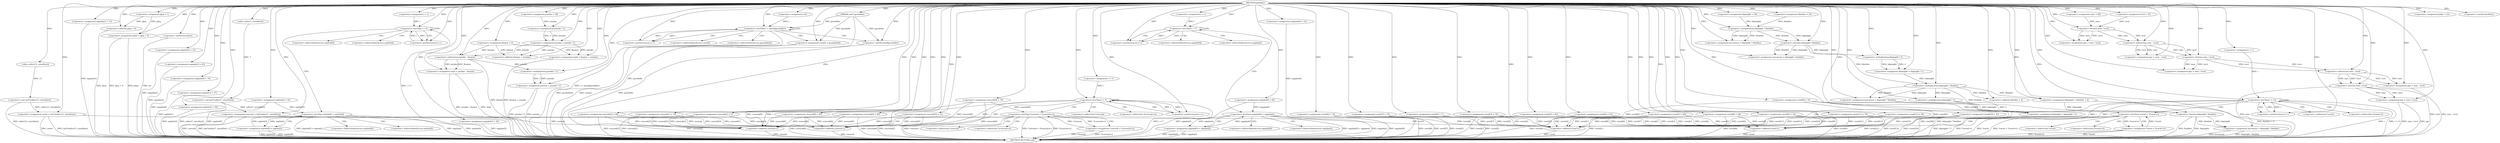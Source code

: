 digraph qyhdlwy {  
"2674777890688595053" [label = "(METHOD,qyhdlwy)" ]
"2674777890688595475" [label = "(METHOD_RETURN,void)" ]
"2674777890688595054" [label = "(PARAM,char* jpcmbdhr)" ]
"2674777890688595058" [label = "(<operator>.assignment,wmc = 80)" ]
"2674777890688595062" [label = "(<operator>.assignment,jsinnku = 38)" ]
"2674777890688595065" [label = "(<operator>.assignment,oqajzko[0] = 65)" ]
"2674777890688595072" [label = "(<operator>.assignment,jrhjw = 22)" ]
"2674777890688595076" [label = "(<operator>.assignment,glyq = 1)" ]
"2674777890688595080" [label = "(<operator>.assignment,bbpingbh = 59)" ]
"2674777890688595084" [label = "(<operator>.assignment,vnrwl = (int*)calloc(13, sizeof(int)))" ]
"2674777890688595086" [label = "(<operator>.cast,(int*)calloc(13, sizeof(int)))" ]
"2674777890688595088" [label = "(calloc,calloc(13, sizeof(int)))" ]
"2674777890688595090" [label = "(<operator>.sizeOf,sizeof(int))" ]
"2674777890688595093" [label = "(<operator>.assignment,fieejxm = 5)" ]
"2674777890688595097" [label = "(<operator>.assignment,oqajzko[1] = 75)" ]
"2674777890688595102" [label = "(<operator>.assignment,jrhjw = glyq + 6)" ]
"2674777890688595104" [label = "(<operator>.addition,glyq + 6)" ]
"2674777890688595108" [label = "(<operator>.assignment,vnrwl[0] = 32)" ]
"2674777890688595114" [label = "(<operator>.assignment,lfmbfmt = 36)" ]
"2674777890688595117" [label = "(<operator>.assignment,czseuub = (int*)calloc(7, sizeof(int)))" ]
"2674777890688595119" [label = "(<operator>.cast,(int*)calloc(7, sizeof(int)))" ]
"2674777890688595121" [label = "(calloc,calloc(7, sizeof(int)))" ]
"2674777890688595123" [label = "(<operator>.sizeOf,sizeof(int))" ]
"2674777890688595125" [label = "(<operator>.assignment,oqajzko[2] = 14)" ]
"2674777890688595130" [label = "(<operator>.assignment,oqajzko[3] = 65)" ]
"2674777890688595137" [label = "(<operator>.assignment,czseuub[0] = 76)" ]
"2674777890688595142" [label = "(<operator>.assignment,oqajzko[4] = 16)" ]
"2674777890688595147" [label = "(<operator>.assignment,wgrbw[0] = 55)" ]
"2674777890688595152" [label = "(<operator>.assignment,wgrbw[1] = 37)" ]
"2674777890688595158" [label = "(<operator>.assignment,wgrbw[2] = 39)" ]
"2674777890688595163" [label = "(<operator>.assignment,czseuub[1] = 70)" ]
"2674777890688595171" [label = "(<operator>.assignment,i = 1)" ]
"2674777890688595174" [label = "(<operator>.lessThan,i < 3)" ]
"2674777890688595177" [label = "(<operator>.postIncrement,i++)" ]
"2674777890688595181" [label = "(<operator>.lessThan,wgrbw[0] < wgrbw[i])" ]
"2674777890688595189" [label = "(<operator>.assignment,wgrbw[0] = wgrbw[i])" ]
"2674777890688595196" [label = "(<operator>.assignment,oqajzko[5] = 18)" ]
"2674777890688595201" [label = "(<operator>.assignment,muvzmxai = bbpingbh * lfmbfmt)" ]
"2674777890688595203" [label = "(<operator>.multiplication,bbpingbh * lfmbfmt)" ]
"2674777890688595206" [label = "(<operator>.assignment,czseuub[2] = 5)" ]
"2674777890688595211" [label = "(<operator>.assignment,jsinnku = jsinnku * 2)" ]
"2674777890688595213" [label = "(<operator>.multiplication,jsinnku * 2)" ]
"2674777890688595216" [label = "(<operator>.assignment,vnrwl[1] = 66)" ]
"2674777890688595221" [label = "(<operator>.assignment,wqih = fieejxm + jsinnku)" ]
"2674777890688595223" [label = "(<operator>.addition,fieejxm + jsinnku)" ]
"2674777890688595226" [label = "(<operator>.assignment,wqih = jsinnku - fieejxm)" ]
"2674777890688595228" [label = "(<operator>.subtraction,jsinnku - fieejxm)" ]
"2674777890688595232" [label = "(<operator>.assignment,i=0)" ]
"2674777890688595235" [label = "(<operator>.lessThan,i < sizeof(jpcmbdhr))" ]
"2674777890688595237" [label = "(<operator>.sizeOf,sizeof(jpcmbdhr))" ]
"2674777890688595239" [label = "(<operator>.postIncrement,i++)" ]
"2674777890688595242" [label = "(<operator>.assignment,casu[i] = jpcmbdhr[i])" ]
"2674777890688595249" [label = "(<operator>.assignment,vnrwl[2] = 92)" ]
"2674777890688595254" [label = "(<operator>.assignment,czseuub[3] = 68)" ]
"2674777890688595259" [label = "(<operator>.assignment,jsinnku = jsinnku * 2)" ]
"2674777890688595261" [label = "(<operator>.multiplication,jsinnku * 2)" ]
"2674777890688595264" [label = "(<operator>.assignment,vnrwl[3] = 78)" ]
"2674777890688595270" [label = "(<operator>.assignment,txvd = 32)" ]
"2674777890688595273" [label = "(<operator>.assignment,czseuub[4] = 96)" ]
"2674777890688595278" [label = "(<operator>.assignment,czseuub[5] = 12)" ]
"2674777890688595283" [label = "(<operator>.assignment,vnrwl[4] = 45)" ]
"2674777890688595288" [label = "(<operator>.assignment,oqajzko[6] = 14)" ]
"2674777890688595293" [label = "(<operator>.assignment,vnrwl[5] = 7)" ]
"2674777890688595298" [label = "(<operator>.assignment,muvzmxai = bbpingbh / lfmbfmt)" ]
"2674777890688595300" [label = "(<operator>.division,bbpingbh / lfmbfmt)" ]
"2674777890688595303" [label = "(<operator>.assignment,czseuub[6] = 66)" ]
"2674777890688595310" [label = "(<operator>.assignment,i = 1)" ]
"2674777890688595313" [label = "(<operator>.lessThan,i < 7)" ]
"2674777890688595316" [label = "(<operator>.postIncrement,i++)" ]
"2674777890688595320" [label = "(<operator>.lessThan,oqajzko[0] < oqajzko[i])" ]
"2674777890688595328" [label = "(<operator>.assignment,oqajzko[0] = oqajzko[i])" ]
"2674777890688595335" [label = "(<operator>.assignment,vnrwl[6] = 74)" ]
"2674777890688595342" [label = "(<operator>.assignment,i = 1)" ]
"2674777890688595345" [label = "(<operator>.lessThan,i < 7)" ]
"2674777890688595348" [label = "(<operator>.postIncrement,i++)" ]
"2674777890688595352" [label = "(<operator>.lessThan,*czseuub < *(czseuub+i))" ]
"2674777890688595356" [label = "(<operator>.addition,czseuub+i)" ]
"2674777890688595360" [label = "(<operator>.assignment,*czseuub = *(czseuub+i))" ]
"2674777890688595364" [label = "(<operator>.addition,czseuub+i)" ]
"2674777890688595367" [label = "(<operator>.assignment,bbpingbh = bbpingbh * 2)" ]
"2674777890688595369" [label = "(<operator>.multiplication,bbpingbh * 2)" ]
"2674777890688595372" [label = "(<operator>.assignment,vnrwl[7] = 70)" ]
"2674777890688595377" [label = "(<operator>.assignment,muvzmxai = bbpingbh * lfmbfmt)" ]
"2674777890688595379" [label = "(<operator>.multiplication,bbpingbh * lfmbfmt)" ]
"2674777890688595383" [label = "(<operator>.assignment,vnrwl[8] = 48)" ]
"2674777890688595388" [label = "(<operator>.assignment,ppr = wmc / txvd)" ]
"2674777890688595390" [label = "(<operator>.division,wmc / txvd)" ]
"2674777890688595393" [label = "(<operator>.assignment,bbpingbh = bbpingbh * 2)" ]
"2674777890688595395" [label = "(<operator>.multiplication,bbpingbh * 2)" ]
"2674777890688595398" [label = "(<operator>.assignment,bbpingbh = lfmbfmt + 6)" ]
"2674777890688595400" [label = "(<operator>.addition,lfmbfmt + 6)" ]
"2674777890688595403" [label = "(<operator>.assignment,ppr = wmc - txvd)" ]
"2674777890688595405" [label = "(<operator>.subtraction,wmc - txvd)" ]
"2674777890688595408" [label = "(<operator>.assignment,ppr = wmc / txvd)" ]
"2674777890688595410" [label = "(<operator>.division,wmc / txvd)" ]
"2674777890688595413" [label = "(<operator>.assignment,vnrwl[9] = 42)" ]
"2674777890688595418" [label = "(<operator>.assignment,muvzmxai = bbpingbh / lfmbfmt)" ]
"2674777890688595420" [label = "(<operator>.division,bbpingbh / lfmbfmt)" ]
"2674777890688595423" [label = "(<operator>.assignment,vnrwl[10] = 52)" ]
"2674777890688595428" [label = "(<operator>.assignment,vnrwl[11] = 70)" ]
"2674777890688595433" [label = "(<operator>.assignment,ppr = wmc - txvd)" ]
"2674777890688595435" [label = "(<operator>.subtraction,wmc - txvd)" ]
"2674777890688595438" [label = "(<operator>.assignment,vnrwl[12] = 96)" ]
"2674777890688595445" [label = "(<operator>.assignment,i = 1)" ]
"2674777890688595448" [label = "(<operator>.lessThan,i < 13)" ]
"2674777890688595451" [label = "(<operator>.postIncrement,i++)" ]
"2674777890688595455" [label = "(<operator>.lessThan,*vnrwl < *(vnrwl+i))" ]
"2674777890688595459" [label = "(<operator>.addition,vnrwl+i)" ]
"2674777890688595463" [label = "(<operator>.assignment,*vnrwl = *(vnrwl+i))" ]
"2674777890688595467" [label = "(<operator>.addition,vnrwl+i)" ]
"2674777890688595470" [label = "(<operator>.assignment,ppr = wmc / txvd)" ]
"2674777890688595472" [label = "(<operator>.division,wmc / txvd)" ]
"2674777890688595182" [label = "(<operator>.indirectIndexAccess,wgrbw[0])" ]
"2674777890688595185" [label = "(<operator>.indirectIndexAccess,wgrbw[i])" ]
"2674777890688595190" [label = "(<operator>.indirectIndexAccess,wgrbw[0])" ]
"2674777890688595193" [label = "(<operator>.indirectIndexAccess,wgrbw[i])" ]
"2674777890688595243" [label = "(<operator>.indirectIndexAccess,casu[i])" ]
"2674777890688595246" [label = "(<operator>.indirectIndexAccess,jpcmbdhr[i])" ]
"2674777890688595321" [label = "(<operator>.indirectIndexAccess,oqajzko[0])" ]
"2674777890688595324" [label = "(<operator>.indirectIndexAccess,oqajzko[i])" ]
"2674777890688595329" [label = "(<operator>.indirectIndexAccess,oqajzko[0])" ]
"2674777890688595332" [label = "(<operator>.indirectIndexAccess,oqajzko[i])" ]
"2674777890688595353" [label = "(<operator>.indirection,*czseuub)" ]
"2674777890688595355" [label = "(<operator>.indirection,*(czseuub+i))" ]
"2674777890688595361" [label = "(<operator>.indirection,*czseuub)" ]
"2674777890688595363" [label = "(<operator>.indirection,*(czseuub+i))" ]
"2674777890688595456" [label = "(<operator>.indirection,*vnrwl)" ]
"2674777890688595458" [label = "(<operator>.indirection,*(vnrwl+i))" ]
"2674777890688595464" [label = "(<operator>.indirection,*vnrwl)" ]
"2674777890688595466" [label = "(<operator>.indirection,*(vnrwl+i))" ]
  "2674777890688595237" -> "2674777890688595475"  [ label = "DDG: jpcmbdhr"] 
  "2674777890688595320" -> "2674777890688595475"  [ label = "DDG: oqajzko[0] < oqajzko[i]"] 
  "2674777890688595104" -> "2674777890688595475"  [ label = "DDG: glyq"] 
  "2674777890688595364" -> "2674777890688595475"  [ label = "DDG: czseuub"] 
  "2674777890688595123" -> "2674777890688595475"  [ label = "DDG: int"] 
  "2674777890688595242" -> "2674777890688595475"  [ label = "DDG: jpcmbdhr[i]"] 
  "2674777890688595352" -> "2674777890688595475"  [ label = "DDG: *(czseuub+i)"] 
  "2674777890688595216" -> "2674777890688595475"  [ label = "DDG: vnrwl[1]"] 
  "2674777890688595189" -> "2674777890688595475"  [ label = "DDG: wgrbw[i]"] 
  "2674777890688595398" -> "2674777890688595475"  [ label = "DDG: lfmbfmt + 6"] 
  "2674777890688595377" -> "2674777890688595475"  [ label = "DDG: bbpingbh * lfmbfmt"] 
  "2674777890688595472" -> "2674777890688595475"  [ label = "DDG: txvd"] 
  "2674777890688595108" -> "2674777890688595475"  [ label = "DDG: vnrwl[0]"] 
  "2674777890688595206" -> "2674777890688595475"  [ label = "DDG: czseuub[2]"] 
  "2674777890688595420" -> "2674777890688595475"  [ label = "DDG: bbpingbh"] 
  "2674777890688595448" -> "2674777890688595475"  [ label = "DDG: i < 13"] 
  "2674777890688595328" -> "2674777890688595475"  [ label = "DDG: oqajzko[0]"] 
  "2674777890688595335" -> "2674777890688595475"  [ label = "DDG: vnrwl[6]"] 
  "2674777890688595084" -> "2674777890688595475"  [ label = "DDG: vnrwl"] 
  "2674777890688595117" -> "2674777890688595475"  [ label = "DDG: (int*)calloc(7, sizeof(int))"] 
  "2674777890688595259" -> "2674777890688595475"  [ label = "DDG: jsinnku"] 
  "2674777890688595463" -> "2674777890688595475"  [ label = "DDG: *vnrwl"] 
  "2674777890688595137" -> "2674777890688595475"  [ label = "DDG: czseuub[0]"] 
  "2674777890688595119" -> "2674777890688595475"  [ label = "DDG: calloc(7, sizeof(int))"] 
  "2674777890688595423" -> "2674777890688595475"  [ label = "DDG: vnrwl[10]"] 
  "2674777890688595428" -> "2674777890688595475"  [ label = "DDG: vnrwl[11]"] 
  "2674777890688595372" -> "2674777890688595475"  [ label = "DDG: vnrwl[7]"] 
  "2674777890688595158" -> "2674777890688595475"  [ label = "DDG: wgrbw[2]"] 
  "2674777890688595472" -> "2674777890688595475"  [ label = "DDG: wmc"] 
  "2674777890688595142" -> "2674777890688595475"  [ label = "DDG: oqajzko[4]"] 
  "2674777890688595249" -> "2674777890688595475"  [ label = "DDG: vnrwl[2]"] 
  "2674777890688595352" -> "2674777890688595475"  [ label = "DDG: *czseuub"] 
  "2674777890688595455" -> "2674777890688595475"  [ label = "DDG: *(vnrwl+i)"] 
  "2674777890688595152" -> "2674777890688595475"  [ label = "DDG: wgrbw[1]"] 
  "2674777890688595345" -> "2674777890688595475"  [ label = "DDG: i < 7"] 
  "2674777890688595438" -> "2674777890688595475"  [ label = "DDG: vnrwl[12]"] 
  "2674777890688595320" -> "2674777890688595475"  [ label = "DDG: oqajzko[i]"] 
  "2674777890688595470" -> "2674777890688595475"  [ label = "DDG: wmc / txvd"] 
  "2674777890688595383" -> "2674777890688595475"  [ label = "DDG: vnrwl[8]"] 
  "2674777890688595470" -> "2674777890688595475"  [ label = "DDG: ppr"] 
  "2674777890688595360" -> "2674777890688595475"  [ label = "DDG: *czseuub"] 
  "2674777890688595448" -> "2674777890688595475"  [ label = "DDG: i"] 
  "2674777890688595102" -> "2674777890688595475"  [ label = "DDG: jrhjw"] 
  "2674777890688595226" -> "2674777890688595475"  [ label = "DDG: wqih"] 
  "2674777890688595360" -> "2674777890688595475"  [ label = "DDG: *(czseuub+i)"] 
  "2674777890688595463" -> "2674777890688595475"  [ label = "DDG: *(vnrwl+i)"] 
  "2674777890688595320" -> "2674777890688595475"  [ label = "DDG: oqajzko[0]"] 
  "2674777890688595181" -> "2674777890688595475"  [ label = "DDG: wgrbw[0] < wgrbw[i]"] 
  "2674777890688595174" -> "2674777890688595475"  [ label = "DDG: i < 3"] 
  "2674777890688595455" -> "2674777890688595475"  [ label = "DDG: *vnrwl"] 
  "2674777890688595288" -> "2674777890688595475"  [ label = "DDG: oqajzko[6]"] 
  "2674777890688595242" -> "2674777890688595475"  [ label = "DDG: casu[i]"] 
  "2674777890688595125" -> "2674777890688595475"  [ label = "DDG: oqajzko[2]"] 
  "2674777890688595221" -> "2674777890688595475"  [ label = "DDG: fieejxm + jsinnku"] 
  "2674777890688595418" -> "2674777890688595475"  [ label = "DDG: bbpingbh / lfmbfmt"] 
  "2674777890688595084" -> "2674777890688595475"  [ label = "DDG: (int*)calloc(13, sizeof(int))"] 
  "2674777890688595303" -> "2674777890688595475"  [ label = "DDG: czseuub[6]"] 
  "2674777890688595356" -> "2674777890688595475"  [ label = "DDG: czseuub"] 
  "2674777890688595102" -> "2674777890688595475"  [ label = "DDG: glyq + 6"] 
  "2674777890688595228" -> "2674777890688595475"  [ label = "DDG: fieejxm"] 
  "2674777890688595278" -> "2674777890688595475"  [ label = "DDG: czseuub[5]"] 
  "2674777890688595181" -> "2674777890688595475"  [ label = "DDG: wgrbw[i]"] 
  "2674777890688595283" -> "2674777890688595475"  [ label = "DDG: vnrwl[4]"] 
  "2674777890688595054" -> "2674777890688595475"  [ label = "DDG: jpcmbdhr"] 
  "2674777890688595147" -> "2674777890688595475"  [ label = "DDG: wgrbw[0]"] 
  "2674777890688595273" -> "2674777890688595475"  [ label = "DDG: czseuub[4]"] 
  "2674777890688595254" -> "2674777890688595475"  [ label = "DDG: czseuub[3]"] 
  "2674777890688595352" -> "2674777890688595475"  [ label = "DDG: *czseuub < *(czseuub+i)"] 
  "2674777890688595117" -> "2674777890688595475"  [ label = "DDG: czseuub"] 
  "2674777890688595259" -> "2674777890688595475"  [ label = "DDG: jsinnku * 2"] 
  "2674777890688595393" -> "2674777890688595475"  [ label = "DDG: bbpingbh * 2"] 
  "2674777890688595181" -> "2674777890688595475"  [ label = "DDG: wgrbw[0]"] 
  "2674777890688595413" -> "2674777890688595475"  [ label = "DDG: vnrwl[9]"] 
  "2674777890688595163" -> "2674777890688595475"  [ label = "DDG: czseuub[1]"] 
  "2674777890688595467" -> "2674777890688595475"  [ label = "DDG: vnrwl"] 
  "2674777890688595264" -> "2674777890688595475"  [ label = "DDG: vnrwl[3]"] 
  "2674777890688595235" -> "2674777890688595475"  [ label = "DDG: i < sizeof(jpcmbdhr)"] 
  "2674777890688595196" -> "2674777890688595475"  [ label = "DDG: oqajzko[5]"] 
  "2674777890688595420" -> "2674777890688595475"  [ label = "DDG: lfmbfmt"] 
  "2674777890688595459" -> "2674777890688595475"  [ label = "DDG: vnrwl"] 
  "2674777890688595189" -> "2674777890688595475"  [ label = "DDG: wgrbw[0]"] 
  "2674777890688595293" -> "2674777890688595475"  [ label = "DDG: vnrwl[5]"] 
  "2674777890688595130" -> "2674777890688595475"  [ label = "DDG: oqajzko[3]"] 
  "2674777890688595433" -> "2674777890688595475"  [ label = "DDG: wmc - txvd"] 
  "2674777890688595097" -> "2674777890688595475"  [ label = "DDG: oqajzko[1]"] 
  "2674777890688595065" -> "2674777890688595475"  [ label = "DDG: oqajzko[0]"] 
  "2674777890688595226" -> "2674777890688595475"  [ label = "DDG: jsinnku - fieejxm"] 
  "2674777890688595086" -> "2674777890688595475"  [ label = "DDG: calloc(13, sizeof(int))"] 
  "2674777890688595418" -> "2674777890688595475"  [ label = "DDG: muvzmxai"] 
  "2674777890688595328" -> "2674777890688595475"  [ label = "DDG: oqajzko[i]"] 
  "2674777890688595455" -> "2674777890688595475"  [ label = "DDG: *vnrwl < *(vnrwl+i)"] 
  "2674777890688595053" -> "2674777890688595054"  [ label = "DDG: "] 
  "2674777890688595053" -> "2674777890688595058"  [ label = "DDG: "] 
  "2674777890688595053" -> "2674777890688595062"  [ label = "DDG: "] 
  "2674777890688595053" -> "2674777890688595065"  [ label = "DDG: "] 
  "2674777890688595053" -> "2674777890688595072"  [ label = "DDG: "] 
  "2674777890688595053" -> "2674777890688595076"  [ label = "DDG: "] 
  "2674777890688595053" -> "2674777890688595080"  [ label = "DDG: "] 
  "2674777890688595086" -> "2674777890688595084"  [ label = "DDG: calloc(13, sizeof(int))"] 
  "2674777890688595053" -> "2674777890688595084"  [ label = "DDG: "] 
  "2674777890688595088" -> "2674777890688595086"  [ label = "DDG: 13"] 
  "2674777890688595053" -> "2674777890688595088"  [ label = "DDG: "] 
  "2674777890688595053" -> "2674777890688595090"  [ label = "DDG: "] 
  "2674777890688595053" -> "2674777890688595093"  [ label = "DDG: "] 
  "2674777890688595053" -> "2674777890688595097"  [ label = "DDG: "] 
  "2674777890688595076" -> "2674777890688595102"  [ label = "DDG: glyq"] 
  "2674777890688595053" -> "2674777890688595102"  [ label = "DDG: "] 
  "2674777890688595076" -> "2674777890688595104"  [ label = "DDG: glyq"] 
  "2674777890688595053" -> "2674777890688595104"  [ label = "DDG: "] 
  "2674777890688595053" -> "2674777890688595108"  [ label = "DDG: "] 
  "2674777890688595053" -> "2674777890688595114"  [ label = "DDG: "] 
  "2674777890688595119" -> "2674777890688595117"  [ label = "DDG: calloc(7, sizeof(int))"] 
  "2674777890688595053" -> "2674777890688595117"  [ label = "DDG: "] 
  "2674777890688595121" -> "2674777890688595119"  [ label = "DDG: 7"] 
  "2674777890688595053" -> "2674777890688595121"  [ label = "DDG: "] 
  "2674777890688595053" -> "2674777890688595123"  [ label = "DDG: "] 
  "2674777890688595053" -> "2674777890688595125"  [ label = "DDG: "] 
  "2674777890688595053" -> "2674777890688595130"  [ label = "DDG: "] 
  "2674777890688595053" -> "2674777890688595137"  [ label = "DDG: "] 
  "2674777890688595053" -> "2674777890688595142"  [ label = "DDG: "] 
  "2674777890688595053" -> "2674777890688595147"  [ label = "DDG: "] 
  "2674777890688595053" -> "2674777890688595152"  [ label = "DDG: "] 
  "2674777890688595053" -> "2674777890688595158"  [ label = "DDG: "] 
  "2674777890688595053" -> "2674777890688595163"  [ label = "DDG: "] 
  "2674777890688595053" -> "2674777890688595171"  [ label = "DDG: "] 
  "2674777890688595177" -> "2674777890688595174"  [ label = "DDG: i"] 
  "2674777890688595171" -> "2674777890688595174"  [ label = "DDG: i"] 
  "2674777890688595053" -> "2674777890688595174"  [ label = "DDG: "] 
  "2674777890688595174" -> "2674777890688595177"  [ label = "DDG: i"] 
  "2674777890688595053" -> "2674777890688595177"  [ label = "DDG: "] 
  "2674777890688595147" -> "2674777890688595181"  [ label = "DDG: wgrbw[0]"] 
  "2674777890688595189" -> "2674777890688595181"  [ label = "DDG: wgrbw[0]"] 
  "2674777890688595181" -> "2674777890688595189"  [ label = "DDG: wgrbw[i]"] 
  "2674777890688595053" -> "2674777890688595196"  [ label = "DDG: "] 
  "2674777890688595203" -> "2674777890688595201"  [ label = "DDG: bbpingbh"] 
  "2674777890688595203" -> "2674777890688595201"  [ label = "DDG: lfmbfmt"] 
  "2674777890688595053" -> "2674777890688595201"  [ label = "DDG: "] 
  "2674777890688595080" -> "2674777890688595203"  [ label = "DDG: bbpingbh"] 
  "2674777890688595053" -> "2674777890688595203"  [ label = "DDG: "] 
  "2674777890688595114" -> "2674777890688595203"  [ label = "DDG: lfmbfmt"] 
  "2674777890688595053" -> "2674777890688595206"  [ label = "DDG: "] 
  "2674777890688595213" -> "2674777890688595211"  [ label = "DDG: jsinnku"] 
  "2674777890688595213" -> "2674777890688595211"  [ label = "DDG: 2"] 
  "2674777890688595053" -> "2674777890688595211"  [ label = "DDG: "] 
  "2674777890688595062" -> "2674777890688595213"  [ label = "DDG: jsinnku"] 
  "2674777890688595053" -> "2674777890688595213"  [ label = "DDG: "] 
  "2674777890688595053" -> "2674777890688595216"  [ label = "DDG: "] 
  "2674777890688595093" -> "2674777890688595221"  [ label = "DDG: fieejxm"] 
  "2674777890688595053" -> "2674777890688595221"  [ label = "DDG: "] 
  "2674777890688595211" -> "2674777890688595221"  [ label = "DDG: jsinnku"] 
  "2674777890688595093" -> "2674777890688595223"  [ label = "DDG: fieejxm"] 
  "2674777890688595053" -> "2674777890688595223"  [ label = "DDG: "] 
  "2674777890688595211" -> "2674777890688595223"  [ label = "DDG: jsinnku"] 
  "2674777890688595228" -> "2674777890688595226"  [ label = "DDG: jsinnku"] 
  "2674777890688595228" -> "2674777890688595226"  [ label = "DDG: fieejxm"] 
  "2674777890688595053" -> "2674777890688595226"  [ label = "DDG: "] 
  "2674777890688595053" -> "2674777890688595228"  [ label = "DDG: "] 
  "2674777890688595211" -> "2674777890688595228"  [ label = "DDG: jsinnku"] 
  "2674777890688595093" -> "2674777890688595228"  [ label = "DDG: fieejxm"] 
  "2674777890688595053" -> "2674777890688595232"  [ label = "DDG: "] 
  "2674777890688595239" -> "2674777890688595235"  [ label = "DDG: i"] 
  "2674777890688595232" -> "2674777890688595235"  [ label = "DDG: i"] 
  "2674777890688595053" -> "2674777890688595235"  [ label = "DDG: "] 
  "2674777890688595054" -> "2674777890688595235"  [ label = "DDG: jpcmbdhr"] 
  "2674777890688595054" -> "2674777890688595237"  [ label = "DDG: jpcmbdhr"] 
  "2674777890688595053" -> "2674777890688595237"  [ label = "DDG: "] 
  "2674777890688595235" -> "2674777890688595239"  [ label = "DDG: i"] 
  "2674777890688595053" -> "2674777890688595239"  [ label = "DDG: "] 
  "2674777890688595054" -> "2674777890688595242"  [ label = "DDG: jpcmbdhr"] 
  "2674777890688595053" -> "2674777890688595242"  [ label = "DDG: "] 
  "2674777890688595053" -> "2674777890688595249"  [ label = "DDG: "] 
  "2674777890688595053" -> "2674777890688595254"  [ label = "DDG: "] 
  "2674777890688595261" -> "2674777890688595259"  [ label = "DDG: jsinnku"] 
  "2674777890688595261" -> "2674777890688595259"  [ label = "DDG: 2"] 
  "2674777890688595053" -> "2674777890688595259"  [ label = "DDG: "] 
  "2674777890688595228" -> "2674777890688595261"  [ label = "DDG: jsinnku"] 
  "2674777890688595053" -> "2674777890688595261"  [ label = "DDG: "] 
  "2674777890688595053" -> "2674777890688595264"  [ label = "DDG: "] 
  "2674777890688595053" -> "2674777890688595270"  [ label = "DDG: "] 
  "2674777890688595053" -> "2674777890688595273"  [ label = "DDG: "] 
  "2674777890688595053" -> "2674777890688595278"  [ label = "DDG: "] 
  "2674777890688595053" -> "2674777890688595283"  [ label = "DDG: "] 
  "2674777890688595053" -> "2674777890688595288"  [ label = "DDG: "] 
  "2674777890688595053" -> "2674777890688595293"  [ label = "DDG: "] 
  "2674777890688595300" -> "2674777890688595298"  [ label = "DDG: bbpingbh"] 
  "2674777890688595300" -> "2674777890688595298"  [ label = "DDG: lfmbfmt"] 
  "2674777890688595053" -> "2674777890688595298"  [ label = "DDG: "] 
  "2674777890688595203" -> "2674777890688595300"  [ label = "DDG: bbpingbh"] 
  "2674777890688595053" -> "2674777890688595300"  [ label = "DDG: "] 
  "2674777890688595203" -> "2674777890688595300"  [ label = "DDG: lfmbfmt"] 
  "2674777890688595053" -> "2674777890688595303"  [ label = "DDG: "] 
  "2674777890688595053" -> "2674777890688595310"  [ label = "DDG: "] 
  "2674777890688595310" -> "2674777890688595313"  [ label = "DDG: i"] 
  "2674777890688595316" -> "2674777890688595313"  [ label = "DDG: i"] 
  "2674777890688595053" -> "2674777890688595313"  [ label = "DDG: "] 
  "2674777890688595313" -> "2674777890688595316"  [ label = "DDG: i"] 
  "2674777890688595053" -> "2674777890688595316"  [ label = "DDG: "] 
  "2674777890688595328" -> "2674777890688595320"  [ label = "DDG: oqajzko[0]"] 
  "2674777890688595065" -> "2674777890688595320"  [ label = "DDG: oqajzko[0]"] 
  "2674777890688595320" -> "2674777890688595328"  [ label = "DDG: oqajzko[i]"] 
  "2674777890688595053" -> "2674777890688595335"  [ label = "DDG: "] 
  "2674777890688595053" -> "2674777890688595342"  [ label = "DDG: "] 
  "2674777890688595342" -> "2674777890688595345"  [ label = "DDG: i"] 
  "2674777890688595348" -> "2674777890688595345"  [ label = "DDG: i"] 
  "2674777890688595053" -> "2674777890688595345"  [ label = "DDG: "] 
  "2674777890688595053" -> "2674777890688595348"  [ label = "DDG: "] 
  "2674777890688595345" -> "2674777890688595348"  [ label = "DDG: i"] 
  "2674777890688595137" -> "2674777890688595352"  [ label = "DDG: czseuub[0]"] 
  "2674777890688595360" -> "2674777890688595352"  [ label = "DDG: *czseuub"] 
  "2674777890688595206" -> "2674777890688595356"  [ label = "DDG: czseuub[2]"] 
  "2674777890688595137" -> "2674777890688595356"  [ label = "DDG: czseuub[0]"] 
  "2674777890688595278" -> "2674777890688595356"  [ label = "DDG: czseuub[5]"] 
  "2674777890688595117" -> "2674777890688595356"  [ label = "DDG: czseuub"] 
  "2674777890688595163" -> "2674777890688595356"  [ label = "DDG: czseuub[1]"] 
  "2674777890688595303" -> "2674777890688595356"  [ label = "DDG: czseuub[6]"] 
  "2674777890688595254" -> "2674777890688595356"  [ label = "DDG: czseuub[3]"] 
  "2674777890688595273" -> "2674777890688595356"  [ label = "DDG: czseuub[4]"] 
  "2674777890688595053" -> "2674777890688595356"  [ label = "DDG: "] 
  "2674777890688595345" -> "2674777890688595356"  [ label = "DDG: i"] 
  "2674777890688595352" -> "2674777890688595360"  [ label = "DDG: *(czseuub+i)"] 
  "2674777890688595206" -> "2674777890688595364"  [ label = "DDG: czseuub[2]"] 
  "2674777890688595137" -> "2674777890688595364"  [ label = "DDG: czseuub[0]"] 
  "2674777890688595278" -> "2674777890688595364"  [ label = "DDG: czseuub[5]"] 
  "2674777890688595163" -> "2674777890688595364"  [ label = "DDG: czseuub[1]"] 
  "2674777890688595303" -> "2674777890688595364"  [ label = "DDG: czseuub[6]"] 
  "2674777890688595254" -> "2674777890688595364"  [ label = "DDG: czseuub[3]"] 
  "2674777890688595273" -> "2674777890688595364"  [ label = "DDG: czseuub[4]"] 
  "2674777890688595053" -> "2674777890688595364"  [ label = "DDG: "] 
  "2674777890688595117" -> "2674777890688595364"  [ label = "DDG: czseuub"] 
  "2674777890688595345" -> "2674777890688595364"  [ label = "DDG: i"] 
  "2674777890688595369" -> "2674777890688595367"  [ label = "DDG: bbpingbh"] 
  "2674777890688595369" -> "2674777890688595367"  [ label = "DDG: 2"] 
  "2674777890688595053" -> "2674777890688595367"  [ label = "DDG: "] 
  "2674777890688595300" -> "2674777890688595369"  [ label = "DDG: bbpingbh"] 
  "2674777890688595053" -> "2674777890688595369"  [ label = "DDG: "] 
  "2674777890688595053" -> "2674777890688595372"  [ label = "DDG: "] 
  "2674777890688595379" -> "2674777890688595377"  [ label = "DDG: bbpingbh"] 
  "2674777890688595379" -> "2674777890688595377"  [ label = "DDG: lfmbfmt"] 
  "2674777890688595053" -> "2674777890688595377"  [ label = "DDG: "] 
  "2674777890688595367" -> "2674777890688595379"  [ label = "DDG: bbpingbh"] 
  "2674777890688595053" -> "2674777890688595379"  [ label = "DDG: "] 
  "2674777890688595300" -> "2674777890688595379"  [ label = "DDG: lfmbfmt"] 
  "2674777890688595053" -> "2674777890688595383"  [ label = "DDG: "] 
  "2674777890688595390" -> "2674777890688595388"  [ label = "DDG: wmc"] 
  "2674777890688595390" -> "2674777890688595388"  [ label = "DDG: txvd"] 
  "2674777890688595053" -> "2674777890688595388"  [ label = "DDG: "] 
  "2674777890688595058" -> "2674777890688595390"  [ label = "DDG: wmc"] 
  "2674777890688595053" -> "2674777890688595390"  [ label = "DDG: "] 
  "2674777890688595270" -> "2674777890688595390"  [ label = "DDG: txvd"] 
  "2674777890688595395" -> "2674777890688595393"  [ label = "DDG: bbpingbh"] 
  "2674777890688595395" -> "2674777890688595393"  [ label = "DDG: 2"] 
  "2674777890688595053" -> "2674777890688595393"  [ label = "DDG: "] 
  "2674777890688595379" -> "2674777890688595395"  [ label = "DDG: bbpingbh"] 
  "2674777890688595053" -> "2674777890688595395"  [ label = "DDG: "] 
  "2674777890688595379" -> "2674777890688595398"  [ label = "DDG: lfmbfmt"] 
  "2674777890688595053" -> "2674777890688595398"  [ label = "DDG: "] 
  "2674777890688595379" -> "2674777890688595400"  [ label = "DDG: lfmbfmt"] 
  "2674777890688595053" -> "2674777890688595400"  [ label = "DDG: "] 
  "2674777890688595405" -> "2674777890688595403"  [ label = "DDG: wmc"] 
  "2674777890688595405" -> "2674777890688595403"  [ label = "DDG: txvd"] 
  "2674777890688595053" -> "2674777890688595403"  [ label = "DDG: "] 
  "2674777890688595390" -> "2674777890688595405"  [ label = "DDG: wmc"] 
  "2674777890688595053" -> "2674777890688595405"  [ label = "DDG: "] 
  "2674777890688595390" -> "2674777890688595405"  [ label = "DDG: txvd"] 
  "2674777890688595410" -> "2674777890688595408"  [ label = "DDG: wmc"] 
  "2674777890688595410" -> "2674777890688595408"  [ label = "DDG: txvd"] 
  "2674777890688595053" -> "2674777890688595408"  [ label = "DDG: "] 
  "2674777890688595405" -> "2674777890688595410"  [ label = "DDG: wmc"] 
  "2674777890688595053" -> "2674777890688595410"  [ label = "DDG: "] 
  "2674777890688595405" -> "2674777890688595410"  [ label = "DDG: txvd"] 
  "2674777890688595053" -> "2674777890688595413"  [ label = "DDG: "] 
  "2674777890688595420" -> "2674777890688595418"  [ label = "DDG: bbpingbh"] 
  "2674777890688595420" -> "2674777890688595418"  [ label = "DDG: lfmbfmt"] 
  "2674777890688595053" -> "2674777890688595418"  [ label = "DDG: "] 
  "2674777890688595398" -> "2674777890688595420"  [ label = "DDG: bbpingbh"] 
  "2674777890688595053" -> "2674777890688595420"  [ label = "DDG: "] 
  "2674777890688595379" -> "2674777890688595420"  [ label = "DDG: lfmbfmt"] 
  "2674777890688595053" -> "2674777890688595423"  [ label = "DDG: "] 
  "2674777890688595053" -> "2674777890688595428"  [ label = "DDG: "] 
  "2674777890688595435" -> "2674777890688595433"  [ label = "DDG: wmc"] 
  "2674777890688595435" -> "2674777890688595433"  [ label = "DDG: txvd"] 
  "2674777890688595053" -> "2674777890688595433"  [ label = "DDG: "] 
  "2674777890688595410" -> "2674777890688595435"  [ label = "DDG: wmc"] 
  "2674777890688595053" -> "2674777890688595435"  [ label = "DDG: "] 
  "2674777890688595410" -> "2674777890688595435"  [ label = "DDG: txvd"] 
  "2674777890688595053" -> "2674777890688595438"  [ label = "DDG: "] 
  "2674777890688595053" -> "2674777890688595445"  [ label = "DDG: "] 
  "2674777890688595451" -> "2674777890688595448"  [ label = "DDG: i"] 
  "2674777890688595445" -> "2674777890688595448"  [ label = "DDG: i"] 
  "2674777890688595053" -> "2674777890688595448"  [ label = "DDG: "] 
  "2674777890688595053" -> "2674777890688595451"  [ label = "DDG: "] 
  "2674777890688595448" -> "2674777890688595451"  [ label = "DDG: i"] 
  "2674777890688595108" -> "2674777890688595455"  [ label = "DDG: vnrwl[0]"] 
  "2674777890688595463" -> "2674777890688595455"  [ label = "DDG: *vnrwl"] 
  "2674777890688595216" -> "2674777890688595459"  [ label = "DDG: vnrwl[1]"] 
  "2674777890688595108" -> "2674777890688595459"  [ label = "DDG: vnrwl[0]"] 
  "2674777890688595423" -> "2674777890688595459"  [ label = "DDG: vnrwl[10]"] 
  "2674777890688595249" -> "2674777890688595459"  [ label = "DDG: vnrwl[2]"] 
  "2674777890688595438" -> "2674777890688595459"  [ label = "DDG: vnrwl[12]"] 
  "2674777890688595383" -> "2674777890688595459"  [ label = "DDG: vnrwl[8]"] 
  "2674777890688595283" -> "2674777890688595459"  [ label = "DDG: vnrwl[4]"] 
  "2674777890688595413" -> "2674777890688595459"  [ label = "DDG: vnrwl[9]"] 
  "2674777890688595293" -> "2674777890688595459"  [ label = "DDG: vnrwl[5]"] 
  "2674777890688595335" -> "2674777890688595459"  [ label = "DDG: vnrwl[6]"] 
  "2674777890688595084" -> "2674777890688595459"  [ label = "DDG: vnrwl"] 
  "2674777890688595428" -> "2674777890688595459"  [ label = "DDG: vnrwl[11]"] 
  "2674777890688595372" -> "2674777890688595459"  [ label = "DDG: vnrwl[7]"] 
  "2674777890688595264" -> "2674777890688595459"  [ label = "DDG: vnrwl[3]"] 
  "2674777890688595053" -> "2674777890688595459"  [ label = "DDG: "] 
  "2674777890688595448" -> "2674777890688595459"  [ label = "DDG: i"] 
  "2674777890688595455" -> "2674777890688595463"  [ label = "DDG: *(vnrwl+i)"] 
  "2674777890688595216" -> "2674777890688595467"  [ label = "DDG: vnrwl[1]"] 
  "2674777890688595108" -> "2674777890688595467"  [ label = "DDG: vnrwl[0]"] 
  "2674777890688595335" -> "2674777890688595467"  [ label = "DDG: vnrwl[6]"] 
  "2674777890688595423" -> "2674777890688595467"  [ label = "DDG: vnrwl[10]"] 
  "2674777890688595249" -> "2674777890688595467"  [ label = "DDG: vnrwl[2]"] 
  "2674777890688595438" -> "2674777890688595467"  [ label = "DDG: vnrwl[12]"] 
  "2674777890688595383" -> "2674777890688595467"  [ label = "DDG: vnrwl[8]"] 
  "2674777890688595283" -> "2674777890688595467"  [ label = "DDG: vnrwl[4]"] 
  "2674777890688595413" -> "2674777890688595467"  [ label = "DDG: vnrwl[9]"] 
  "2674777890688595264" -> "2674777890688595467"  [ label = "DDG: vnrwl[3]"] 
  "2674777890688595293" -> "2674777890688595467"  [ label = "DDG: vnrwl[5]"] 
  "2674777890688595428" -> "2674777890688595467"  [ label = "DDG: vnrwl[11]"] 
  "2674777890688595372" -> "2674777890688595467"  [ label = "DDG: vnrwl[7]"] 
  "2674777890688595053" -> "2674777890688595467"  [ label = "DDG: "] 
  "2674777890688595448" -> "2674777890688595467"  [ label = "DDG: i"] 
  "2674777890688595472" -> "2674777890688595470"  [ label = "DDG: wmc"] 
  "2674777890688595472" -> "2674777890688595470"  [ label = "DDG: txvd"] 
  "2674777890688595053" -> "2674777890688595470"  [ label = "DDG: "] 
  "2674777890688595435" -> "2674777890688595472"  [ label = "DDG: wmc"] 
  "2674777890688595053" -> "2674777890688595472"  [ label = "DDG: "] 
  "2674777890688595435" -> "2674777890688595472"  [ label = "DDG: txvd"] 
  "2674777890688595174" -> "2674777890688595185"  [ label = "CDG: "] 
  "2674777890688595174" -> "2674777890688595177"  [ label = "CDG: "] 
  "2674777890688595174" -> "2674777890688595174"  [ label = "CDG: "] 
  "2674777890688595174" -> "2674777890688595181"  [ label = "CDG: "] 
  "2674777890688595174" -> "2674777890688595182"  [ label = "CDG: "] 
  "2674777890688595181" -> "2674777890688595189"  [ label = "CDG: "] 
  "2674777890688595181" -> "2674777890688595193"  [ label = "CDG: "] 
  "2674777890688595181" -> "2674777890688595190"  [ label = "CDG: "] 
  "2674777890688595235" -> "2674777890688595235"  [ label = "CDG: "] 
  "2674777890688595235" -> "2674777890688595237"  [ label = "CDG: "] 
  "2674777890688595235" -> "2674777890688595239"  [ label = "CDG: "] 
  "2674777890688595235" -> "2674777890688595243"  [ label = "CDG: "] 
  "2674777890688595235" -> "2674777890688595242"  [ label = "CDG: "] 
  "2674777890688595235" -> "2674777890688595246"  [ label = "CDG: "] 
  "2674777890688595313" -> "2674777890688595313"  [ label = "CDG: "] 
  "2674777890688595313" -> "2674777890688595316"  [ label = "CDG: "] 
  "2674777890688595313" -> "2674777890688595321"  [ label = "CDG: "] 
  "2674777890688595313" -> "2674777890688595320"  [ label = "CDG: "] 
  "2674777890688595313" -> "2674777890688595324"  [ label = "CDG: "] 
  "2674777890688595320" -> "2674777890688595328"  [ label = "CDG: "] 
  "2674777890688595320" -> "2674777890688595332"  [ label = "CDG: "] 
  "2674777890688595320" -> "2674777890688595329"  [ label = "CDG: "] 
  "2674777890688595345" -> "2674777890688595345"  [ label = "CDG: "] 
  "2674777890688595345" -> "2674777890688595348"  [ label = "CDG: "] 
  "2674777890688595345" -> "2674777890688595353"  [ label = "CDG: "] 
  "2674777890688595345" -> "2674777890688595355"  [ label = "CDG: "] 
  "2674777890688595345" -> "2674777890688595352"  [ label = "CDG: "] 
  "2674777890688595345" -> "2674777890688595356"  [ label = "CDG: "] 
  "2674777890688595352" -> "2674777890688595363"  [ label = "CDG: "] 
  "2674777890688595352" -> "2674777890688595360"  [ label = "CDG: "] 
  "2674777890688595352" -> "2674777890688595364"  [ label = "CDG: "] 
  "2674777890688595352" -> "2674777890688595361"  [ label = "CDG: "] 
  "2674777890688595448" -> "2674777890688595451"  [ label = "CDG: "] 
  "2674777890688595448" -> "2674777890688595448"  [ label = "CDG: "] 
  "2674777890688595448" -> "2674777890688595455"  [ label = "CDG: "] 
  "2674777890688595448" -> "2674777890688595459"  [ label = "CDG: "] 
  "2674777890688595448" -> "2674777890688595456"  [ label = "CDG: "] 
  "2674777890688595448" -> "2674777890688595458"  [ label = "CDG: "] 
  "2674777890688595455" -> "2674777890688595463"  [ label = "CDG: "] 
  "2674777890688595455" -> "2674777890688595467"  [ label = "CDG: "] 
  "2674777890688595455" -> "2674777890688595464"  [ label = "CDG: "] 
  "2674777890688595455" -> "2674777890688595466"  [ label = "CDG: "] 
}
